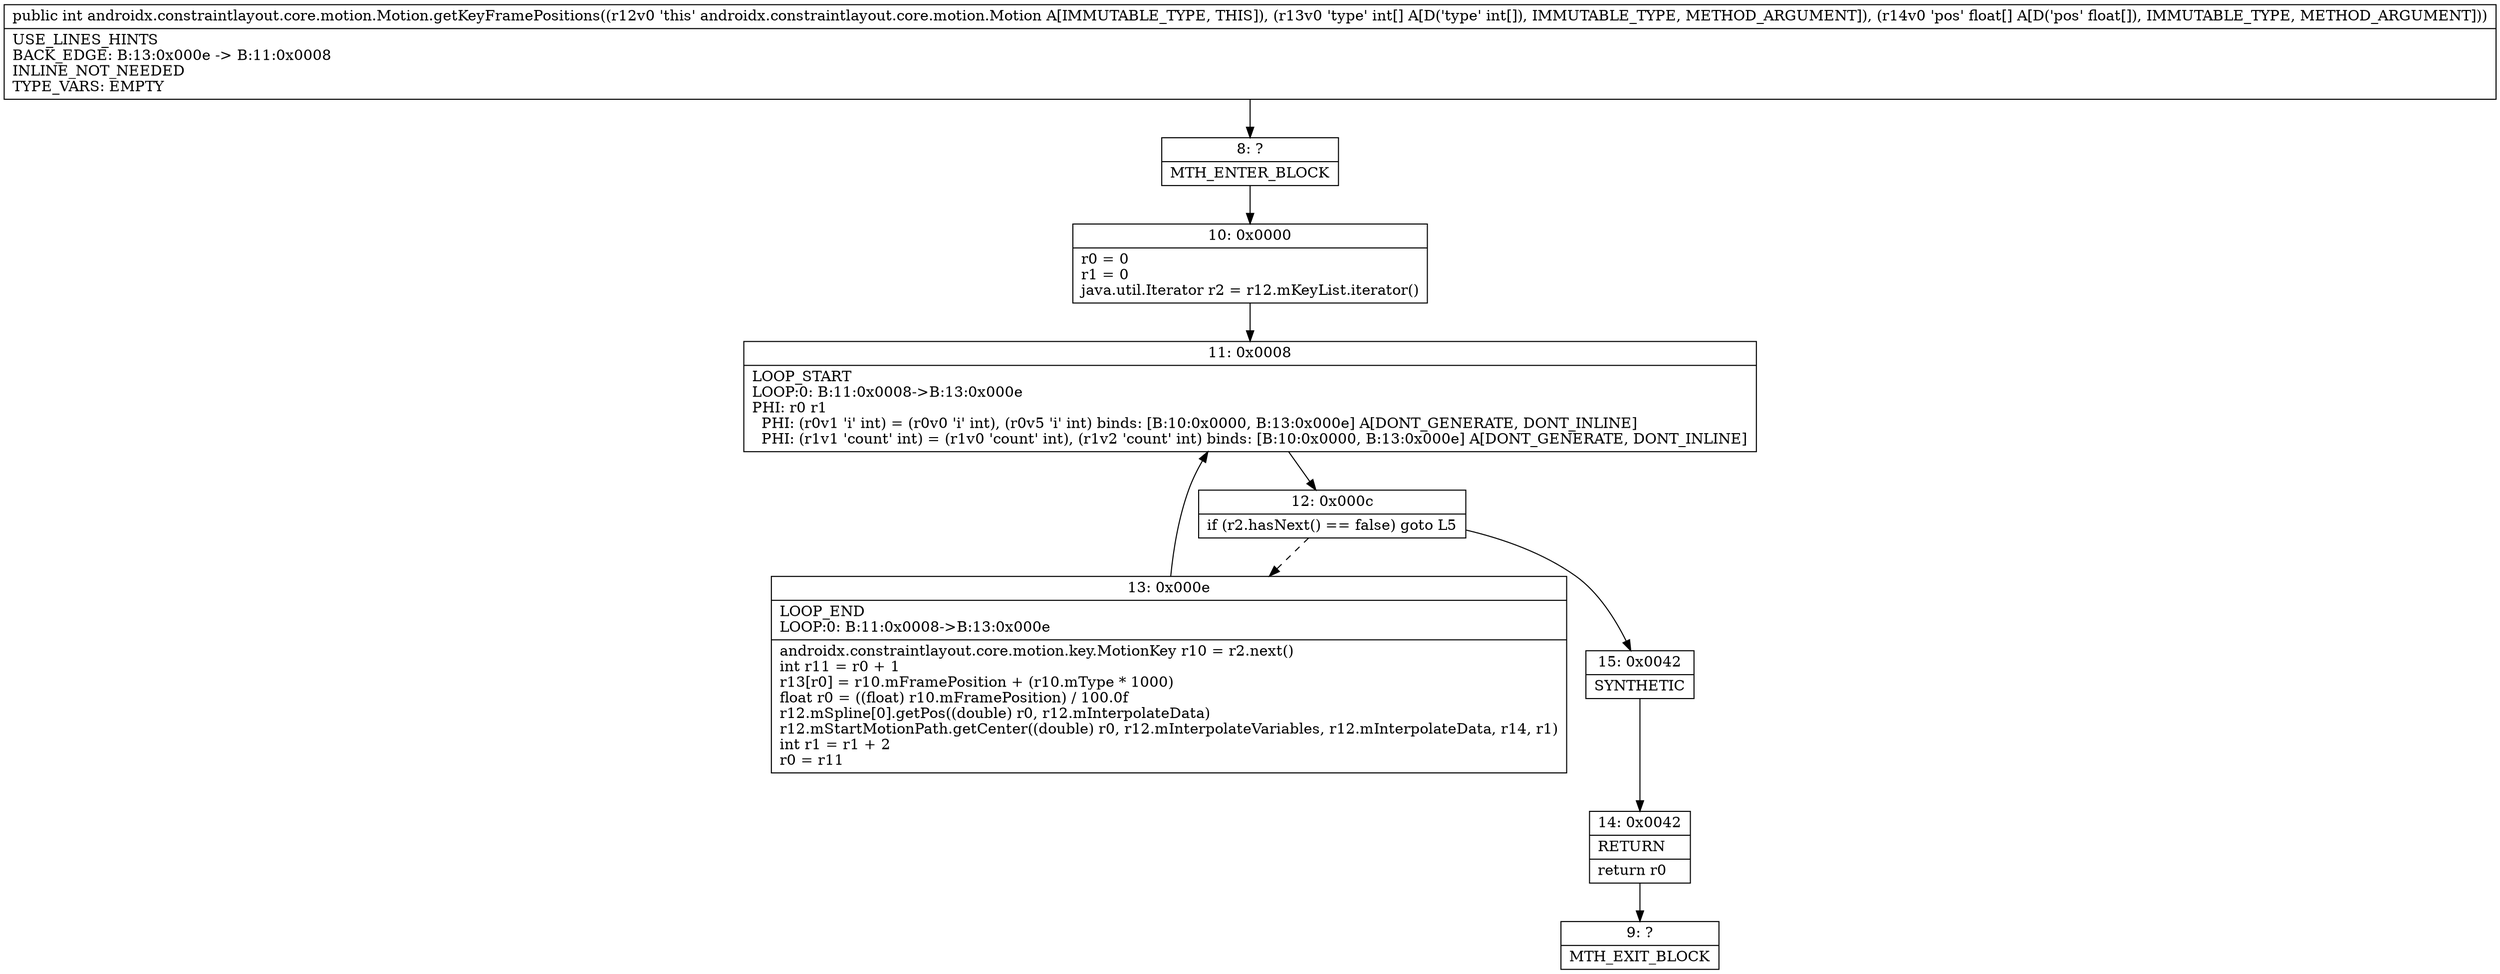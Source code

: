 digraph "CFG forandroidx.constraintlayout.core.motion.Motion.getKeyFramePositions([I[F)I" {
Node_8 [shape=record,label="{8\:\ ?|MTH_ENTER_BLOCK\l}"];
Node_10 [shape=record,label="{10\:\ 0x0000|r0 = 0\lr1 = 0\ljava.util.Iterator r2 = r12.mKeyList.iterator()\l}"];
Node_11 [shape=record,label="{11\:\ 0x0008|LOOP_START\lLOOP:0: B:11:0x0008\-\>B:13:0x000e\lPHI: r0 r1 \l  PHI: (r0v1 'i' int) = (r0v0 'i' int), (r0v5 'i' int) binds: [B:10:0x0000, B:13:0x000e] A[DONT_GENERATE, DONT_INLINE]\l  PHI: (r1v1 'count' int) = (r1v0 'count' int), (r1v2 'count' int) binds: [B:10:0x0000, B:13:0x000e] A[DONT_GENERATE, DONT_INLINE]\l}"];
Node_12 [shape=record,label="{12\:\ 0x000c|if (r2.hasNext() == false) goto L5\l}"];
Node_13 [shape=record,label="{13\:\ 0x000e|LOOP_END\lLOOP:0: B:11:0x0008\-\>B:13:0x000e\l|androidx.constraintlayout.core.motion.key.MotionKey r10 = r2.next()\lint r11 = r0 + 1\lr13[r0] = r10.mFramePosition + (r10.mType * 1000)\lfloat r0 = ((float) r10.mFramePosition) \/ 100.0f\lr12.mSpline[0].getPos((double) r0, r12.mInterpolateData)\lr12.mStartMotionPath.getCenter((double) r0, r12.mInterpolateVariables, r12.mInterpolateData, r14, r1)\lint r1 = r1 + 2\lr0 = r11\l}"];
Node_15 [shape=record,label="{15\:\ 0x0042|SYNTHETIC\l}"];
Node_14 [shape=record,label="{14\:\ 0x0042|RETURN\l|return r0\l}"];
Node_9 [shape=record,label="{9\:\ ?|MTH_EXIT_BLOCK\l}"];
MethodNode[shape=record,label="{public int androidx.constraintlayout.core.motion.Motion.getKeyFramePositions((r12v0 'this' androidx.constraintlayout.core.motion.Motion A[IMMUTABLE_TYPE, THIS]), (r13v0 'type' int[] A[D('type' int[]), IMMUTABLE_TYPE, METHOD_ARGUMENT]), (r14v0 'pos' float[] A[D('pos' float[]), IMMUTABLE_TYPE, METHOD_ARGUMENT]))  | USE_LINES_HINTS\lBACK_EDGE: B:13:0x000e \-\> B:11:0x0008\lINLINE_NOT_NEEDED\lTYPE_VARS: EMPTY\l}"];
MethodNode -> Node_8;Node_8 -> Node_10;
Node_10 -> Node_11;
Node_11 -> Node_12;
Node_12 -> Node_13[style=dashed];
Node_12 -> Node_15;
Node_13 -> Node_11;
Node_15 -> Node_14;
Node_14 -> Node_9;
}

